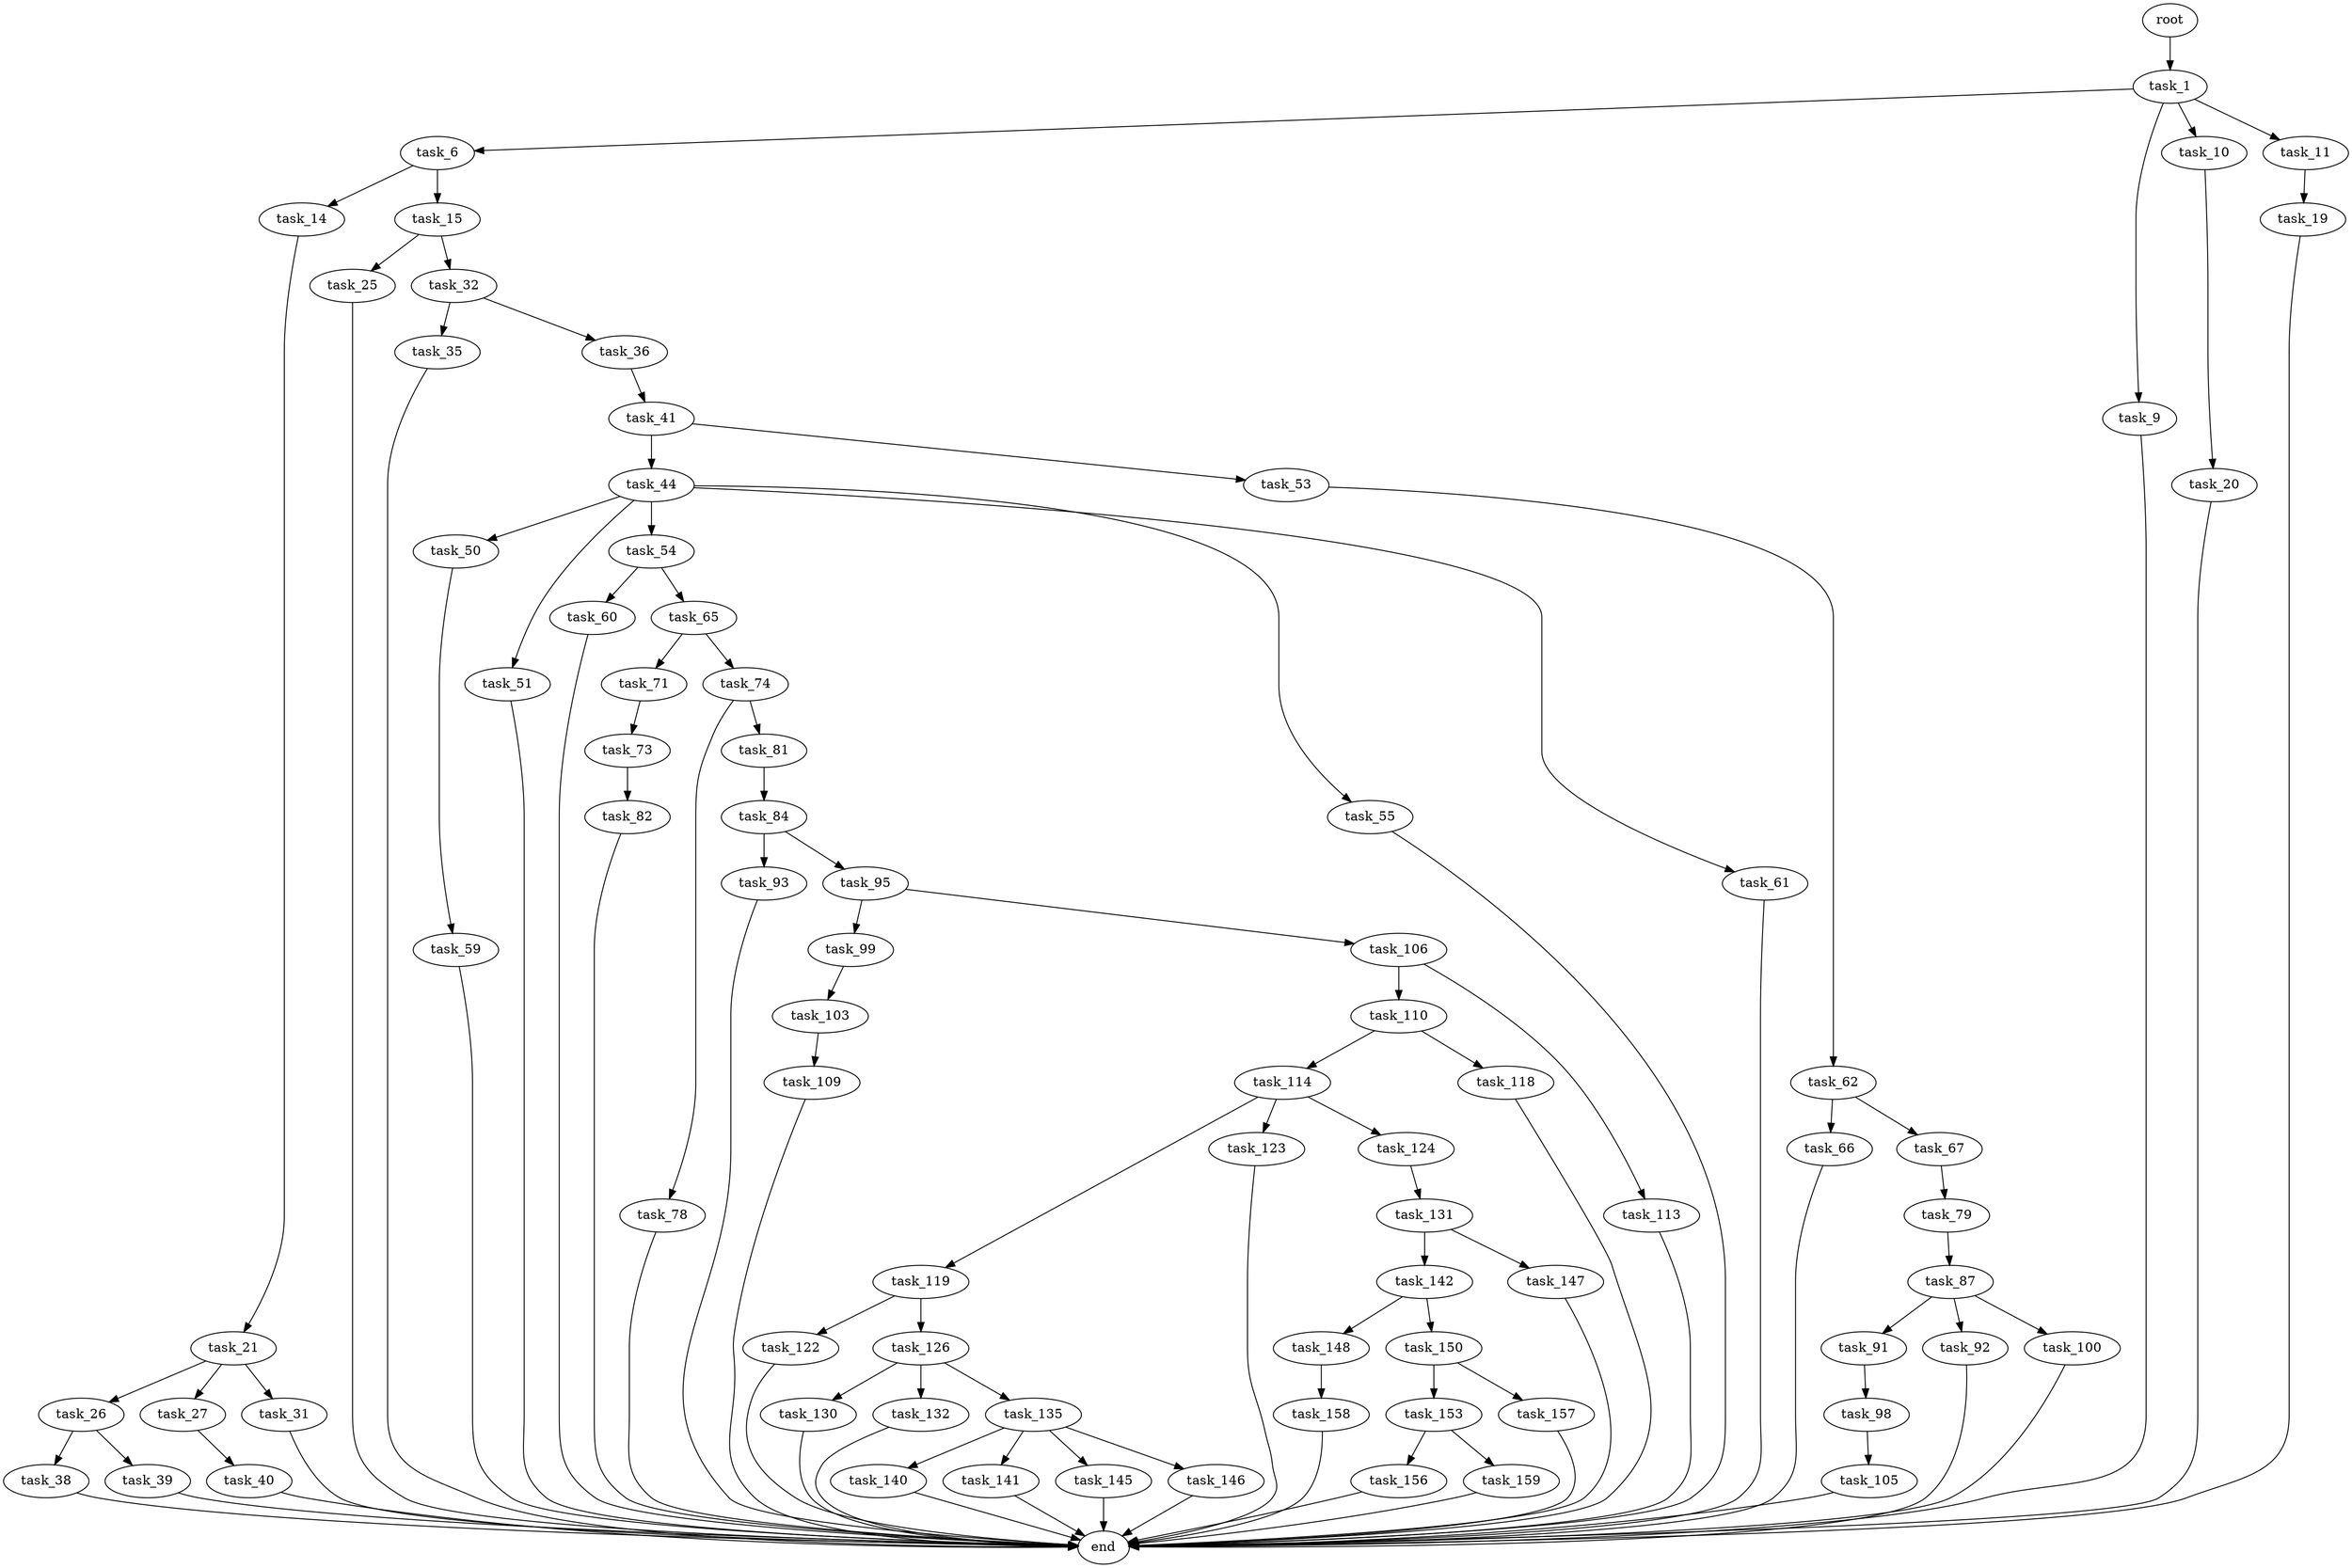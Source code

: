 digraph G {
  root [size="0.000000"];
  task_1 [size="47052025262.000000"];
  task_6 [size="368293445632.000000"];
  task_9 [size="34557755295.000000"];
  task_10 [size="868315057532.000000"];
  task_11 [size="1658506798.000000"];
  task_14 [size="57771071752.000000"];
  task_15 [size="11347341314.000000"];
  end [size="0.000000"];
  task_20 [size="188297348130.000000"];
  task_19 [size="22052079760.000000"];
  task_21 [size="1073741824000.000000"];
  task_25 [size="8589934592.000000"];
  task_32 [size="782757789696.000000"];
  task_26 [size="4606863267.000000"];
  task_27 [size="134217728000.000000"];
  task_31 [size="68719476736.000000"];
  task_38 [size="25243703303.000000"];
  task_39 [size="4378940411.000000"];
  task_40 [size="285612919179.000000"];
  task_35 [size="259137121854.000000"];
  task_36 [size="2137477754.000000"];
  task_41 [size="13082235222.000000"];
  task_44 [size="21138772484.000000"];
  task_53 [size="9814754856.000000"];
  task_50 [size="1114579740356.000000"];
  task_51 [size="68719476736.000000"];
  task_54 [size="3844846541.000000"];
  task_55 [size="117158149272.000000"];
  task_61 [size="6737771366.000000"];
  task_59 [size="62980934045.000000"];
  task_62 [size="8589934592.000000"];
  task_60 [size="549755813888.000000"];
  task_65 [size="2218214534.000000"];
  task_66 [size="9824933750.000000"];
  task_67 [size="28991029248.000000"];
  task_71 [size="4789030523.000000"];
  task_74 [size="5497741699.000000"];
  task_79 [size="279161015714.000000"];
  task_73 [size="231928233984.000000"];
  task_82 [size="68719476736.000000"];
  task_78 [size="51974752338.000000"];
  task_81 [size="1140600605.000000"];
  task_87 [size="165162669472.000000"];
  task_84 [size="368293445632.000000"];
  task_93 [size="2154678548.000000"];
  task_95 [size="782757789696.000000"];
  task_91 [size="16304924044.000000"];
  task_92 [size="8246055914.000000"];
  task_100 [size="6328379341.000000"];
  task_98 [size="20791956499.000000"];
  task_99 [size="7956724652.000000"];
  task_106 [size="543477774580.000000"];
  task_105 [size="68719476736.000000"];
  task_103 [size="782757789696.000000"];
  task_109 [size="231928233984.000000"];
  task_110 [size="52290040169.000000"];
  task_113 [size="5882857338.000000"];
  task_114 [size="542981553400.000000"];
  task_118 [size="107386758104.000000"];
  task_119 [size="368293445632.000000"];
  task_123 [size="6512866425.000000"];
  task_124 [size="1027263488137.000000"];
  task_122 [size="47471866778.000000"];
  task_126 [size="11695449117.000000"];
  task_131 [size="36707277093.000000"];
  task_130 [size="1915067589.000000"];
  task_132 [size="1073741824000.000000"];
  task_135 [size="134217728000.000000"];
  task_142 [size="27580592232.000000"];
  task_147 [size="549755813888.000000"];
  task_140 [size="66566149197.000000"];
  task_141 [size="31196220210.000000"];
  task_145 [size="103671304016.000000"];
  task_146 [size="549755813888.000000"];
  task_148 [size="443439308010.000000"];
  task_150 [size="153000305744.000000"];
  task_158 [size="6884158874.000000"];
  task_153 [size="68719476736.000000"];
  task_157 [size="20876981612.000000"];
  task_156 [size="5706645166.000000"];
  task_159 [size="231928233984.000000"];

  root -> task_1 [size="1.000000"];
  task_1 -> task_6 [size="838860800.000000"];
  task_1 -> task_9 [size="838860800.000000"];
  task_1 -> task_10 [size="838860800.000000"];
  task_1 -> task_11 [size="838860800.000000"];
  task_6 -> task_14 [size="411041792.000000"];
  task_6 -> task_15 [size="411041792.000000"];
  task_9 -> end [size="1.000000"];
  task_10 -> task_20 [size="536870912.000000"];
  task_11 -> task_19 [size="134217728.000000"];
  task_14 -> task_21 [size="209715200.000000"];
  task_15 -> task_25 [size="301989888.000000"];
  task_15 -> task_32 [size="301989888.000000"];
  task_20 -> end [size="1.000000"];
  task_19 -> end [size="1.000000"];
  task_21 -> task_26 [size="838860800.000000"];
  task_21 -> task_27 [size="838860800.000000"];
  task_21 -> task_31 [size="838860800.000000"];
  task_25 -> end [size="1.000000"];
  task_32 -> task_35 [size="679477248.000000"];
  task_32 -> task_36 [size="679477248.000000"];
  task_26 -> task_38 [size="75497472.000000"];
  task_26 -> task_39 [size="75497472.000000"];
  task_27 -> task_40 [size="209715200.000000"];
  task_31 -> end [size="1.000000"];
  task_38 -> end [size="1.000000"];
  task_39 -> end [size="1.000000"];
  task_40 -> end [size="1.000000"];
  task_35 -> end [size="1.000000"];
  task_36 -> task_41 [size="33554432.000000"];
  task_41 -> task_44 [size="679477248.000000"];
  task_41 -> task_53 [size="679477248.000000"];
  task_44 -> task_50 [size="536870912.000000"];
  task_44 -> task_51 [size="536870912.000000"];
  task_44 -> task_54 [size="536870912.000000"];
  task_44 -> task_55 [size="536870912.000000"];
  task_44 -> task_61 [size="536870912.000000"];
  task_53 -> task_62 [size="536870912.000000"];
  task_50 -> task_59 [size="679477248.000000"];
  task_51 -> end [size="1.000000"];
  task_54 -> task_60 [size="209715200.000000"];
  task_54 -> task_65 [size="209715200.000000"];
  task_55 -> end [size="1.000000"];
  task_61 -> end [size="1.000000"];
  task_59 -> end [size="1.000000"];
  task_62 -> task_66 [size="33554432.000000"];
  task_62 -> task_67 [size="33554432.000000"];
  task_60 -> end [size="1.000000"];
  task_65 -> task_71 [size="75497472.000000"];
  task_65 -> task_74 [size="75497472.000000"];
  task_66 -> end [size="1.000000"];
  task_67 -> task_79 [size="75497472.000000"];
  task_71 -> task_73 [size="75497472.000000"];
  task_74 -> task_78 [size="209715200.000000"];
  task_74 -> task_81 [size="209715200.000000"];
  task_79 -> task_87 [size="209715200.000000"];
  task_73 -> task_82 [size="301989888.000000"];
  task_82 -> end [size="1.000000"];
  task_78 -> end [size="1.000000"];
  task_81 -> task_84 [size="75497472.000000"];
  task_87 -> task_91 [size="411041792.000000"];
  task_87 -> task_92 [size="411041792.000000"];
  task_87 -> task_100 [size="411041792.000000"];
  task_84 -> task_93 [size="411041792.000000"];
  task_84 -> task_95 [size="411041792.000000"];
  task_93 -> end [size="1.000000"];
  task_95 -> task_99 [size="679477248.000000"];
  task_95 -> task_106 [size="679477248.000000"];
  task_91 -> task_98 [size="838860800.000000"];
  task_92 -> end [size="1.000000"];
  task_100 -> end [size="1.000000"];
  task_98 -> task_105 [size="411041792.000000"];
  task_99 -> task_103 [size="209715200.000000"];
  task_106 -> task_110 [size="536870912.000000"];
  task_106 -> task_113 [size="536870912.000000"];
  task_105 -> end [size="1.000000"];
  task_103 -> task_109 [size="679477248.000000"];
  task_109 -> end [size="1.000000"];
  task_110 -> task_114 [size="838860800.000000"];
  task_110 -> task_118 [size="838860800.000000"];
  task_113 -> end [size="1.000000"];
  task_114 -> task_119 [size="536870912.000000"];
  task_114 -> task_123 [size="536870912.000000"];
  task_114 -> task_124 [size="536870912.000000"];
  task_118 -> end [size="1.000000"];
  task_119 -> task_122 [size="411041792.000000"];
  task_119 -> task_126 [size="411041792.000000"];
  task_123 -> end [size="1.000000"];
  task_124 -> task_131 [size="679477248.000000"];
  task_122 -> end [size="1.000000"];
  task_126 -> task_130 [size="33554432.000000"];
  task_126 -> task_132 [size="33554432.000000"];
  task_126 -> task_135 [size="33554432.000000"];
  task_131 -> task_142 [size="33554432.000000"];
  task_131 -> task_147 [size="33554432.000000"];
  task_130 -> end [size="1.000000"];
  task_132 -> end [size="1.000000"];
  task_135 -> task_140 [size="209715200.000000"];
  task_135 -> task_141 [size="209715200.000000"];
  task_135 -> task_145 [size="209715200.000000"];
  task_135 -> task_146 [size="209715200.000000"];
  task_142 -> task_148 [size="536870912.000000"];
  task_142 -> task_150 [size="536870912.000000"];
  task_147 -> end [size="1.000000"];
  task_140 -> end [size="1.000000"];
  task_141 -> end [size="1.000000"];
  task_145 -> end [size="1.000000"];
  task_146 -> end [size="1.000000"];
  task_148 -> task_158 [size="411041792.000000"];
  task_150 -> task_153 [size="536870912.000000"];
  task_150 -> task_157 [size="536870912.000000"];
  task_158 -> end [size="1.000000"];
  task_153 -> task_156 [size="134217728.000000"];
  task_153 -> task_159 [size="134217728.000000"];
  task_157 -> end [size="1.000000"];
  task_156 -> end [size="1.000000"];
  task_159 -> end [size="1.000000"];
}
